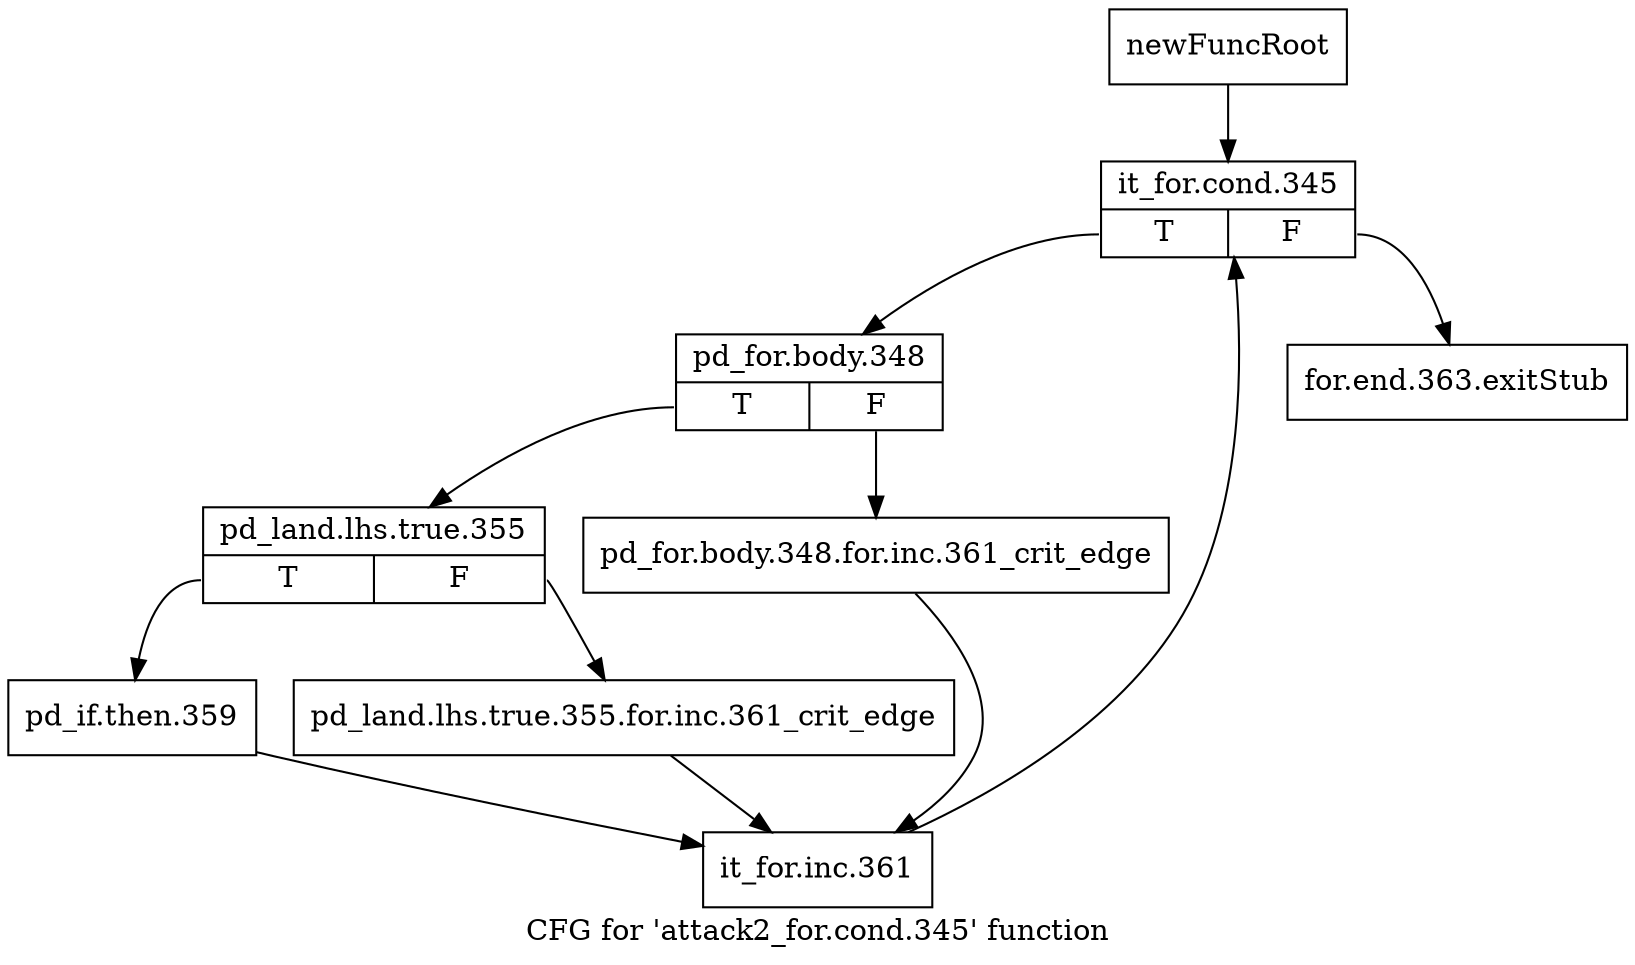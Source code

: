 digraph "CFG for 'attack2_for.cond.345' function" {
	label="CFG for 'attack2_for.cond.345' function";

	Node0x4475220 [shape=record,label="{newFuncRoot}"];
	Node0x4475220 -> Node0x44752c0;
	Node0x4475270 [shape=record,label="{for.end.363.exitStub}"];
	Node0x44752c0 [shape=record,label="{it_for.cond.345|{<s0>T|<s1>F}}"];
	Node0x44752c0:s0 -> Node0x4475310;
	Node0x44752c0:s1 -> Node0x4475270;
	Node0x4475310 [shape=record,label="{pd_for.body.348|{<s0>T|<s1>F}}"];
	Node0x4475310:s0 -> Node0x44753b0;
	Node0x4475310:s1 -> Node0x4475360;
	Node0x4475360 [shape=record,label="{pd_for.body.348.for.inc.361_crit_edge}"];
	Node0x4475360 -> Node0x44754a0;
	Node0x44753b0 [shape=record,label="{pd_land.lhs.true.355|{<s0>T|<s1>F}}"];
	Node0x44753b0:s0 -> Node0x4475450;
	Node0x44753b0:s1 -> Node0x4475400;
	Node0x4475400 [shape=record,label="{pd_land.lhs.true.355.for.inc.361_crit_edge}"];
	Node0x4475400 -> Node0x44754a0;
	Node0x4475450 [shape=record,label="{pd_if.then.359}"];
	Node0x4475450 -> Node0x44754a0;
	Node0x44754a0 [shape=record,label="{it_for.inc.361}"];
	Node0x44754a0 -> Node0x44752c0;
}
